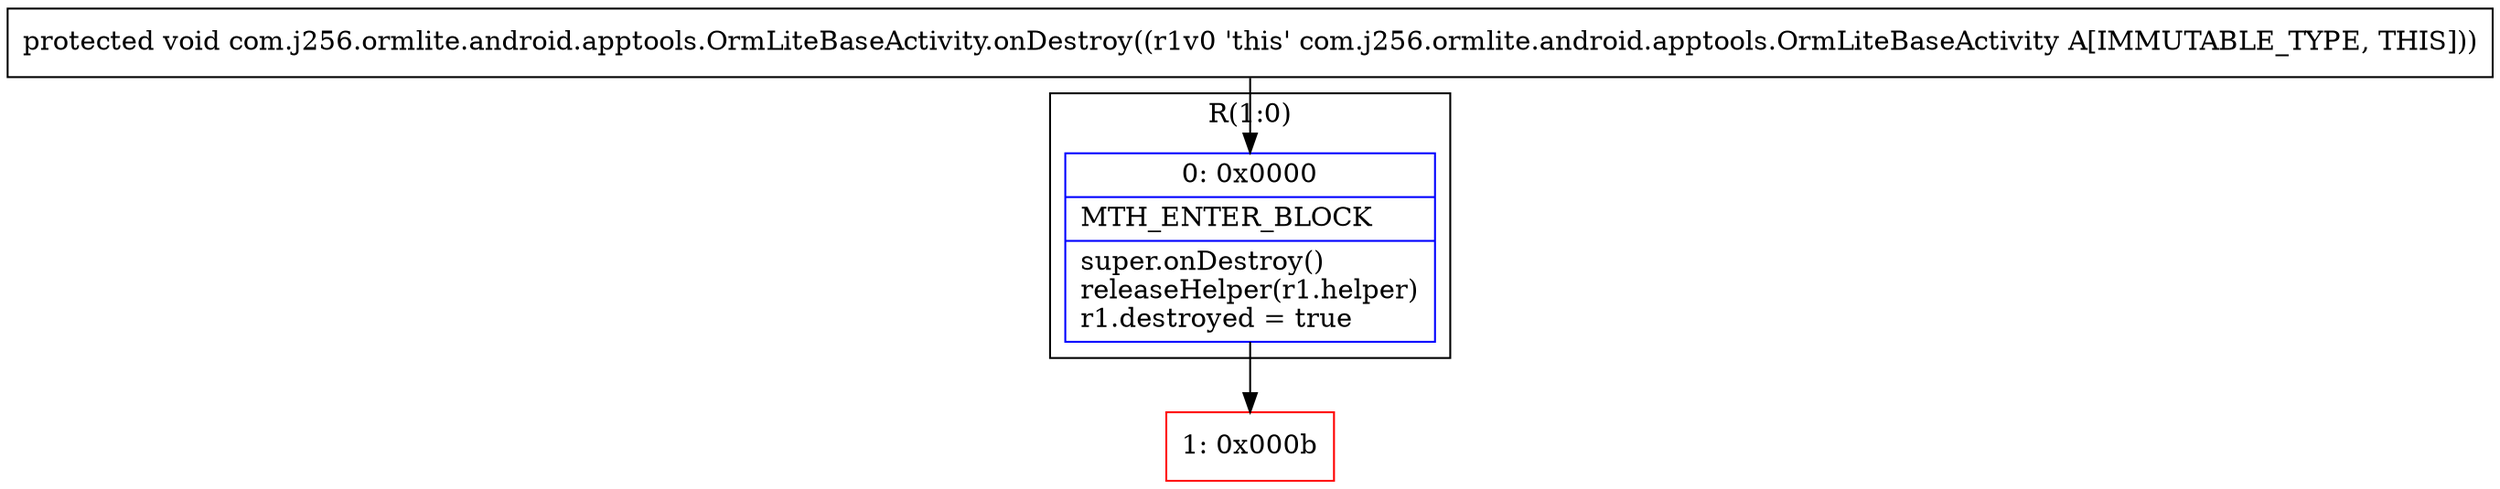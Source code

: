 digraph "CFG forcom.j256.ormlite.android.apptools.OrmLiteBaseActivity.onDestroy()V" {
subgraph cluster_Region_1883954364 {
label = "R(1:0)";
node [shape=record,color=blue];
Node_0 [shape=record,label="{0\:\ 0x0000|MTH_ENTER_BLOCK\l|super.onDestroy()\lreleaseHelper(r1.helper)\lr1.destroyed = true\l}"];
}
Node_1 [shape=record,color=red,label="{1\:\ 0x000b}"];
MethodNode[shape=record,label="{protected void com.j256.ormlite.android.apptools.OrmLiteBaseActivity.onDestroy((r1v0 'this' com.j256.ormlite.android.apptools.OrmLiteBaseActivity A[IMMUTABLE_TYPE, THIS])) }"];
MethodNode -> Node_0;
Node_0 -> Node_1;
}

